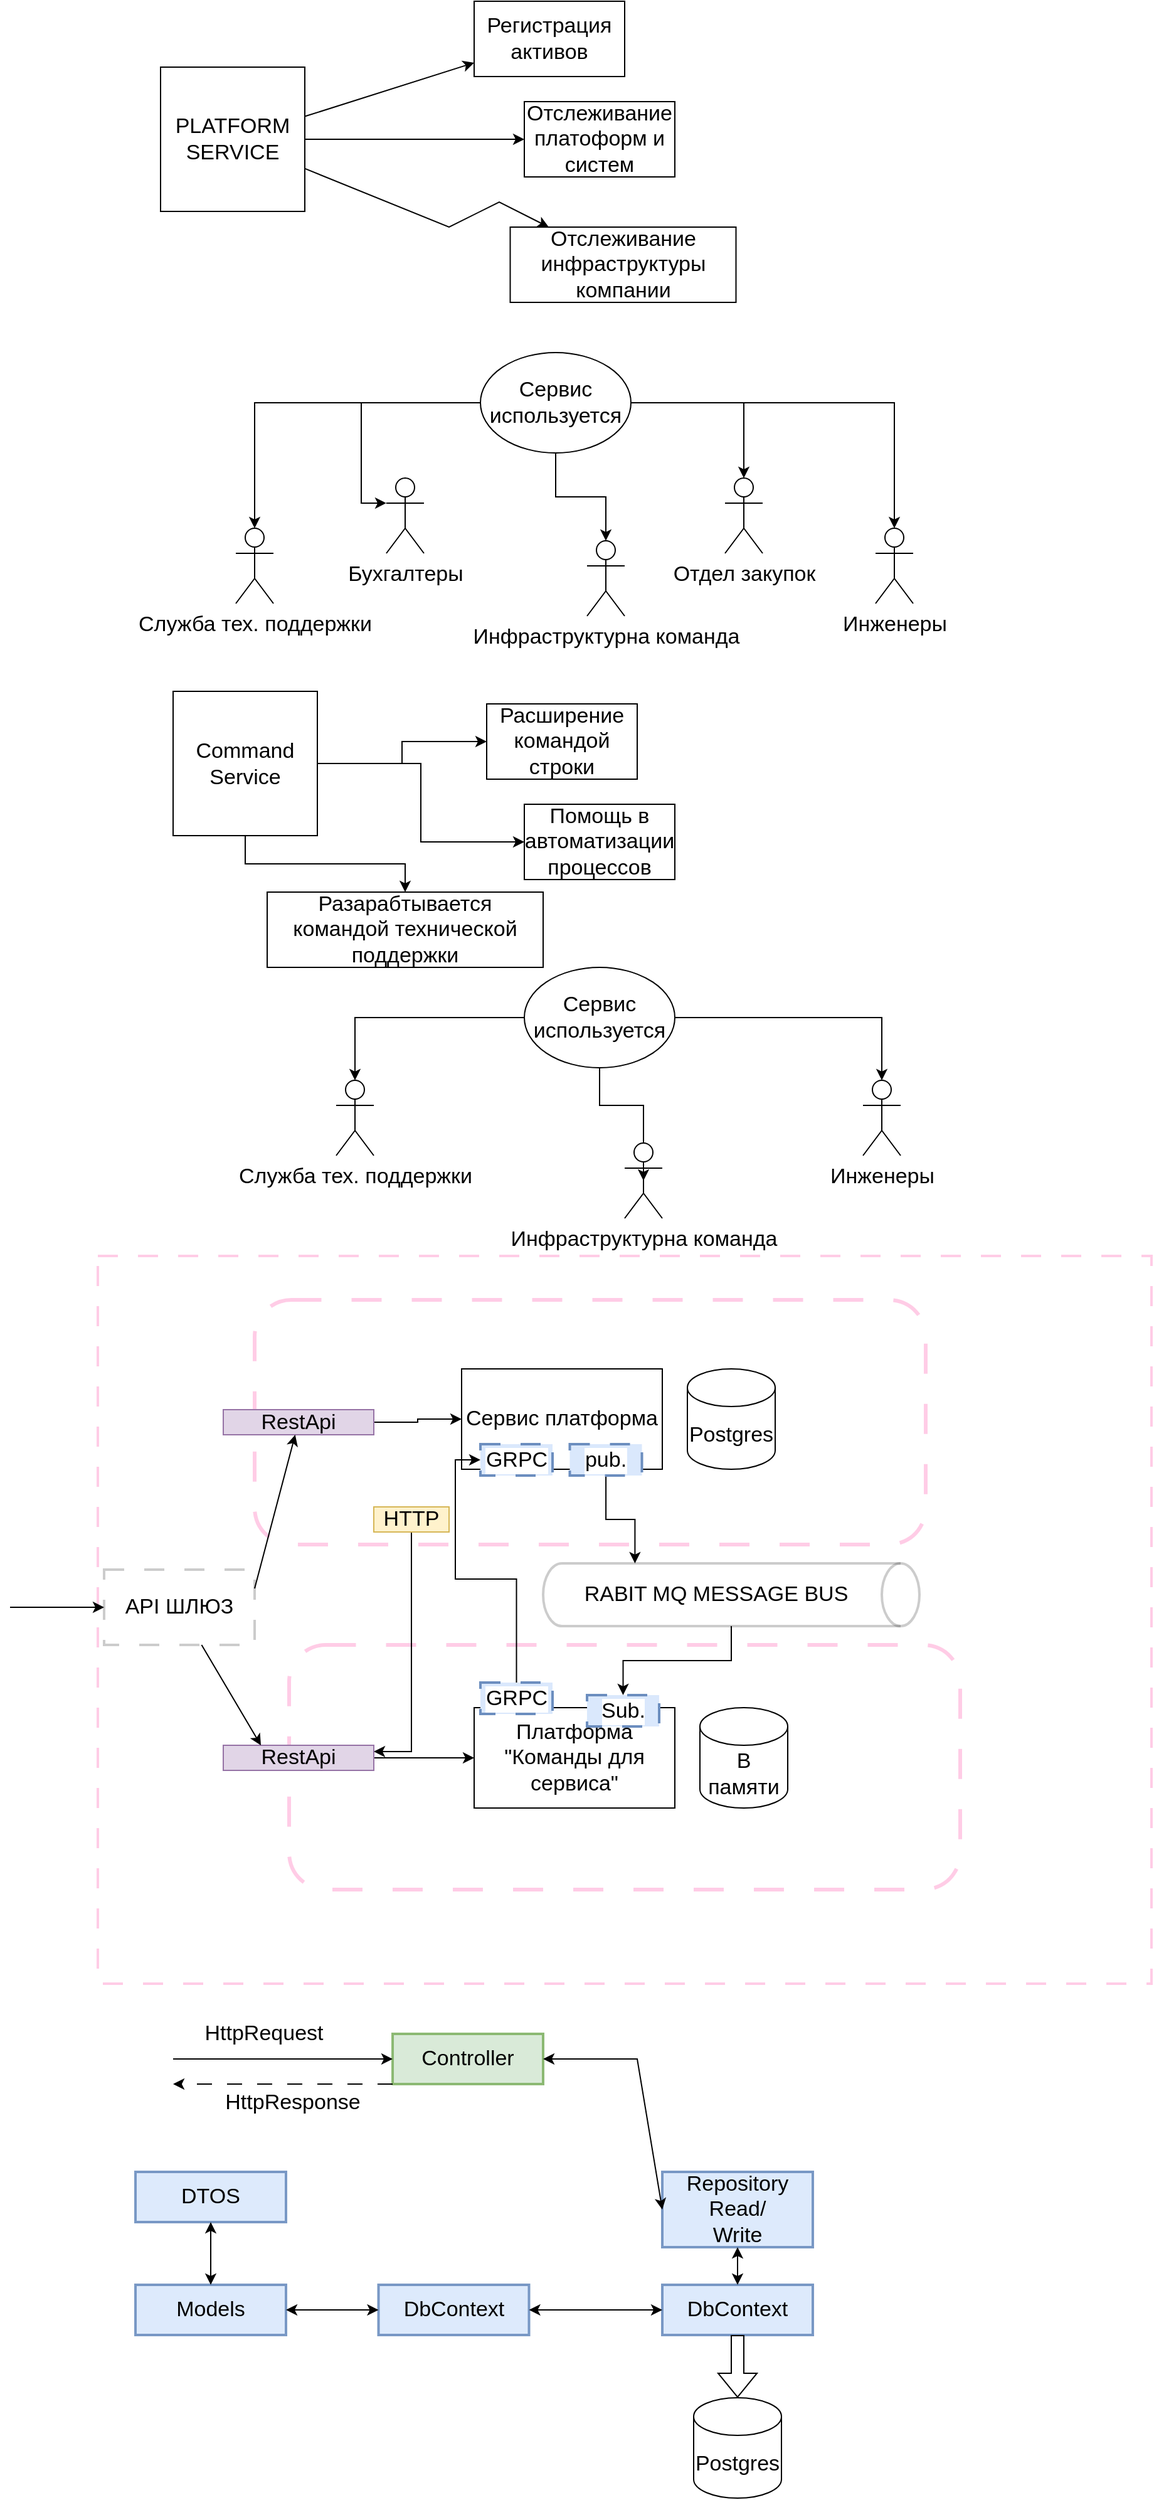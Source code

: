 <mxfile version="20.8.23" type="github">
  <diagram name="Page-1" id="m9nncHNNtIdsp6crrrIu">
    <mxGraphModel dx="2284" dy="796" grid="1" gridSize="10" guides="1" tooltips="1" connect="1" arrows="1" fold="1" page="1" pageScale="1" pageWidth="850" pageHeight="1100" math="0" shadow="0">
      <root>
        <mxCell id="0" />
        <mxCell id="1" parent="0" />
        <mxCell id="JSYNmfH88HEd9jmJwd5Y-61" value="" style="rounded=0;whiteSpace=wrap;html=1;dashed=1;dashPattern=8 8;labelBackgroundColor=#0000FF;strokeWidth=2;fontSize=17;opacity=20;strokeColor=#FF0080;" vertex="1" parent="1">
          <mxGeometry y="1000" width="840" height="580" as="geometry" />
        </mxCell>
        <mxCell id="JSYNmfH88HEd9jmJwd5Y-58" value="" style="rounded=1;whiteSpace=wrap;html=1;labelBackgroundColor=#0000FF;fontSize=17;opacity=20;dashed=1;dashPattern=8 8;strokeWidth=3;strokeColor=#FF0080;" vertex="1" parent="1">
          <mxGeometry x="125" y="1035" width="535" height="195" as="geometry" />
        </mxCell>
        <mxCell id="JSYNmfH88HEd9jmJwd5Y-1" value="&lt;font style=&quot;font-size: 17px;&quot;&gt;PLATFORM SERVICE&lt;br style=&quot;&quot;&gt;&lt;/font&gt;" style="whiteSpace=wrap;html=1;aspect=fixed;" vertex="1" parent="1">
          <mxGeometry x="50" y="52.5" width="115" height="115" as="geometry" />
        </mxCell>
        <mxCell id="JSYNmfH88HEd9jmJwd5Y-3" value="" style="endArrow=classic;html=1;rounded=0;fontSize=17;" edge="1" parent="1" source="JSYNmfH88HEd9jmJwd5Y-1" target="JSYNmfH88HEd9jmJwd5Y-4">
          <mxGeometry width="50" height="50" relative="1" as="geometry">
            <mxPoint x="215" y="120" as="sourcePoint" />
            <mxPoint x="360" y="30" as="targetPoint" />
          </mxGeometry>
        </mxCell>
        <mxCell id="JSYNmfH88HEd9jmJwd5Y-4" value="Регистрация активов&lt;br&gt;" style="rounded=0;whiteSpace=wrap;html=1;fontSize=17;" vertex="1" parent="1">
          <mxGeometry x="300" width="120" height="60" as="geometry" />
        </mxCell>
        <mxCell id="JSYNmfH88HEd9jmJwd5Y-5" value="" style="endArrow=classic;html=1;rounded=0;fontSize=17;" edge="1" parent="1" source="JSYNmfH88HEd9jmJwd5Y-1" target="JSYNmfH88HEd9jmJwd5Y-6">
          <mxGeometry width="50" height="50" relative="1" as="geometry">
            <mxPoint x="225" y="110" as="sourcePoint" />
            <mxPoint x="350" y="100" as="targetPoint" />
          </mxGeometry>
        </mxCell>
        <mxCell id="JSYNmfH88HEd9jmJwd5Y-6" value="Отслеживание платоформ и систем" style="rounded=0;whiteSpace=wrap;html=1;fontSize=17;" vertex="1" parent="1">
          <mxGeometry x="340" y="80" width="120" height="60" as="geometry" />
        </mxCell>
        <mxCell id="JSYNmfH88HEd9jmJwd5Y-7" value="" style="endArrow=classic;html=1;rounded=0;fontSize=17;" edge="1" parent="1" source="JSYNmfH88HEd9jmJwd5Y-1" target="JSYNmfH88HEd9jmJwd5Y-8">
          <mxGeometry width="50" height="50" relative="1" as="geometry">
            <mxPoint x="215" y="123" as="sourcePoint" />
            <mxPoint x="400" y="180" as="targetPoint" />
            <Array as="points">
              <mxPoint x="280" y="180" />
              <mxPoint x="320" y="160" />
            </Array>
          </mxGeometry>
        </mxCell>
        <mxCell id="JSYNmfH88HEd9jmJwd5Y-8" value="Отслеживание инфраструктуры компании&lt;br&gt;" style="rounded=0;whiteSpace=wrap;html=1;fontSize=17;" vertex="1" parent="1">
          <mxGeometry x="328.75" y="180" width="180" height="60" as="geometry" />
        </mxCell>
        <mxCell id="JSYNmfH88HEd9jmJwd5Y-19" style="edgeStyle=orthogonalEdgeStyle;rounded=0;orthogonalLoop=1;jettySize=auto;html=1;fontSize=17;" edge="1" parent="1" source="JSYNmfH88HEd9jmJwd5Y-9" target="JSYNmfH88HEd9jmJwd5Y-10">
          <mxGeometry relative="1" as="geometry" />
        </mxCell>
        <mxCell id="JSYNmfH88HEd9jmJwd5Y-20" style="edgeStyle=orthogonalEdgeStyle;rounded=0;orthogonalLoop=1;jettySize=auto;html=1;entryX=0.5;entryY=0;entryDx=0;entryDy=0;entryPerimeter=0;fontSize=17;" edge="1" parent="1" source="JSYNmfH88HEd9jmJwd5Y-9" target="JSYNmfH88HEd9jmJwd5Y-12">
          <mxGeometry relative="1" as="geometry" />
        </mxCell>
        <mxCell id="JSYNmfH88HEd9jmJwd5Y-21" style="edgeStyle=orthogonalEdgeStyle;rounded=0;orthogonalLoop=1;jettySize=auto;html=1;fontSize=17;" edge="1" parent="1" source="JSYNmfH88HEd9jmJwd5Y-9" target="JSYNmfH88HEd9jmJwd5Y-11">
          <mxGeometry relative="1" as="geometry" />
        </mxCell>
        <mxCell id="JSYNmfH88HEd9jmJwd5Y-26" style="edgeStyle=orthogonalEdgeStyle;rounded=0;orthogonalLoop=1;jettySize=auto;html=1;entryX=0;entryY=0.333;entryDx=0;entryDy=0;entryPerimeter=0;fontSize=17;" edge="1" parent="1" source="JSYNmfH88HEd9jmJwd5Y-9" target="JSYNmfH88HEd9jmJwd5Y-23">
          <mxGeometry relative="1" as="geometry" />
        </mxCell>
        <mxCell id="JSYNmfH88HEd9jmJwd5Y-30" style="edgeStyle=orthogonalEdgeStyle;rounded=0;orthogonalLoop=1;jettySize=auto;html=1;fontSize=17;" edge="1" parent="1" source="JSYNmfH88HEd9jmJwd5Y-9" target="JSYNmfH88HEd9jmJwd5Y-29">
          <mxGeometry relative="1" as="geometry" />
        </mxCell>
        <mxCell id="JSYNmfH88HEd9jmJwd5Y-9" value="Сервис используется" style="ellipse;whiteSpace=wrap;html=1;fontSize=17;" vertex="1" parent="1">
          <mxGeometry x="305" y="280" width="120" height="80" as="geometry" />
        </mxCell>
        <mxCell id="JSYNmfH88HEd9jmJwd5Y-10" value="Инфраструктурна команда&lt;br&gt;" style="shape=umlActor;verticalLabelPosition=bottom;verticalAlign=top;html=1;outlineConnect=0;fontSize=17;" vertex="1" parent="1">
          <mxGeometry x="390" y="430" width="30" height="60" as="geometry" />
        </mxCell>
        <mxCell id="JSYNmfH88HEd9jmJwd5Y-11" value="Служба тех. поддержки&lt;br&gt;" style="shape=umlActor;verticalLabelPosition=bottom;verticalAlign=top;html=1;outlineConnect=0;fontSize=17;" vertex="1" parent="1">
          <mxGeometry x="110" y="420" width="30" height="60" as="geometry" />
        </mxCell>
        <mxCell id="JSYNmfH88HEd9jmJwd5Y-12" value="Инженеры" style="shape=umlActor;verticalLabelPosition=bottom;verticalAlign=top;html=1;outlineConnect=0;fontSize=17;" vertex="1" parent="1">
          <mxGeometry x="620" y="420" width="30" height="60" as="geometry" />
        </mxCell>
        <mxCell id="JSYNmfH88HEd9jmJwd5Y-23" value="Бухгалтеры" style="shape=umlActor;verticalLabelPosition=bottom;verticalAlign=top;html=1;outlineConnect=0;fontSize=17;" vertex="1" parent="1">
          <mxGeometry x="230" y="380" width="30" height="60" as="geometry" />
        </mxCell>
        <mxCell id="JSYNmfH88HEd9jmJwd5Y-29" value="Отдел закупок" style="shape=umlActor;verticalLabelPosition=bottom;verticalAlign=top;html=1;outlineConnect=0;fontSize=17;" vertex="1" parent="1">
          <mxGeometry x="500" y="380" width="30" height="60" as="geometry" />
        </mxCell>
        <mxCell id="JSYNmfH88HEd9jmJwd5Y-34" style="edgeStyle=orthogonalEdgeStyle;rounded=0;orthogonalLoop=1;jettySize=auto;html=1;fontSize=17;" edge="1" parent="1" source="JSYNmfH88HEd9jmJwd5Y-33" target="JSYNmfH88HEd9jmJwd5Y-35">
          <mxGeometry relative="1" as="geometry">
            <mxPoint x="370" y="660" as="targetPoint" />
          </mxGeometry>
        </mxCell>
        <mxCell id="JSYNmfH88HEd9jmJwd5Y-36" style="edgeStyle=orthogonalEdgeStyle;rounded=0;orthogonalLoop=1;jettySize=auto;html=1;fontSize=17;" edge="1" parent="1" source="JSYNmfH88HEd9jmJwd5Y-33" target="JSYNmfH88HEd9jmJwd5Y-40">
          <mxGeometry relative="1" as="geometry">
            <mxPoint x="290" y="660" as="targetPoint" />
          </mxGeometry>
        </mxCell>
        <mxCell id="JSYNmfH88HEd9jmJwd5Y-41" style="edgeStyle=orthogonalEdgeStyle;rounded=0;orthogonalLoop=1;jettySize=auto;html=1;fontSize=17;entryX=0.5;entryY=0;entryDx=0;entryDy=0;entryPerimeter=0;" edge="1" parent="1" source="JSYNmfH88HEd9jmJwd5Y-33" target="JSYNmfH88HEd9jmJwd5Y-42">
          <mxGeometry relative="1" as="geometry">
            <mxPoint x="240" y="760" as="targetPoint" />
          </mxGeometry>
        </mxCell>
        <mxCell id="JSYNmfH88HEd9jmJwd5Y-33" value="&lt;font style=&quot;font-size: 17px;&quot;&gt;Command Service&lt;br style=&quot;&quot;&gt;&lt;/font&gt;" style="whiteSpace=wrap;html=1;aspect=fixed;" vertex="1" parent="1">
          <mxGeometry x="60" y="550" width="115" height="115" as="geometry" />
        </mxCell>
        <mxCell id="JSYNmfH88HEd9jmJwd5Y-35" value="Расширение командой строки" style="rounded=0;whiteSpace=wrap;html=1;fontSize=17;" vertex="1" parent="1">
          <mxGeometry x="310" y="560" width="120" height="60" as="geometry" />
        </mxCell>
        <mxCell id="JSYNmfH88HEd9jmJwd5Y-40" value="Помощь в автоматизации процессов&lt;br&gt;" style="rounded=0;whiteSpace=wrap;html=1;fontSize=17;" vertex="1" parent="1">
          <mxGeometry x="340" y="640" width="120" height="60" as="geometry" />
        </mxCell>
        <mxCell id="JSYNmfH88HEd9jmJwd5Y-42" value="Разарабтывается командой технической поддержки&lt;br&gt;" style="rounded=0;whiteSpace=wrap;html=1;fontSize=17;" vertex="1" parent="1">
          <mxGeometry x="135" y="710" width="220" height="60" as="geometry" />
        </mxCell>
        <mxCell id="JSYNmfH88HEd9jmJwd5Y-46" style="edgeStyle=orthogonalEdgeStyle;rounded=0;orthogonalLoop=1;jettySize=auto;html=1;entryX=0.5;entryY=0;entryDx=0;entryDy=0;entryPerimeter=0;fontSize=17;" edge="1" parent="1" source="JSYNmfH88HEd9jmJwd5Y-43" target="JSYNmfH88HEd9jmJwd5Y-45">
          <mxGeometry relative="1" as="geometry" />
        </mxCell>
        <mxCell id="JSYNmfH88HEd9jmJwd5Y-49" style="edgeStyle=orthogonalEdgeStyle;rounded=0;orthogonalLoop=1;jettySize=auto;html=1;entryX=0.5;entryY=0.5;entryDx=0;entryDy=0;entryPerimeter=0;fontSize=17;" edge="1" parent="1" source="JSYNmfH88HEd9jmJwd5Y-43" target="JSYNmfH88HEd9jmJwd5Y-47">
          <mxGeometry relative="1" as="geometry" />
        </mxCell>
        <mxCell id="JSYNmfH88HEd9jmJwd5Y-50" style="edgeStyle=orthogonalEdgeStyle;rounded=0;orthogonalLoop=1;jettySize=auto;html=1;fontSize=17;" edge="1" parent="1" source="JSYNmfH88HEd9jmJwd5Y-43" target="JSYNmfH88HEd9jmJwd5Y-48">
          <mxGeometry relative="1" as="geometry" />
        </mxCell>
        <mxCell id="JSYNmfH88HEd9jmJwd5Y-43" value="Сервис используется" style="ellipse;whiteSpace=wrap;html=1;fontSize=17;" vertex="1" parent="1">
          <mxGeometry x="340" y="770" width="120" height="80" as="geometry" />
        </mxCell>
        <mxCell id="JSYNmfH88HEd9jmJwd5Y-45" value="Служба тех. поддержки&lt;br&gt;" style="shape=umlActor;verticalLabelPosition=bottom;verticalAlign=top;html=1;outlineConnect=0;fontSize=17;" vertex="1" parent="1">
          <mxGeometry x="190" y="860" width="30" height="60" as="geometry" />
        </mxCell>
        <mxCell id="JSYNmfH88HEd9jmJwd5Y-47" value="Инфраструктурна команда&lt;br&gt;" style="shape=umlActor;verticalLabelPosition=bottom;verticalAlign=top;html=1;outlineConnect=0;fontSize=17;" vertex="1" parent="1">
          <mxGeometry x="420" y="910" width="30" height="60" as="geometry" />
        </mxCell>
        <mxCell id="JSYNmfH88HEd9jmJwd5Y-48" value="Инженеры" style="shape=umlActor;verticalLabelPosition=bottom;verticalAlign=top;html=1;outlineConnect=0;fontSize=17;" vertex="1" parent="1">
          <mxGeometry x="610" y="860" width="30" height="60" as="geometry" />
        </mxCell>
        <mxCell id="JSYNmfH88HEd9jmJwd5Y-52" value="" style="rounded=0;whiteSpace=wrap;html=1;fontSize=17;" vertex="1" parent="1">
          <mxGeometry x="330" y="1110" width="120" height="60" as="geometry" />
        </mxCell>
        <mxCell id="JSYNmfH88HEd9jmJwd5Y-53" value="Сервис платформа" style="rounded=0;whiteSpace=wrap;html=1;fontSize=17;" vertex="1" parent="1">
          <mxGeometry x="290" y="1090" width="160" height="80" as="geometry" />
        </mxCell>
        <mxCell id="JSYNmfH88HEd9jmJwd5Y-54" value="Postgres&lt;br&gt;" style="shape=cylinder3;whiteSpace=wrap;html=1;boundedLbl=1;backgroundOutline=1;size=15;fontSize=17;" vertex="1" parent="1">
          <mxGeometry x="470" y="1090" width="70" height="80" as="geometry" />
        </mxCell>
        <mxCell id="JSYNmfH88HEd9jmJwd5Y-77" style="edgeStyle=orthogonalEdgeStyle;rounded=0;orthogonalLoop=1;jettySize=auto;html=1;fontFamily=Helvetica;fontSize=17;fontColor=default;" edge="1" parent="1" source="JSYNmfH88HEd9jmJwd5Y-57" target="JSYNmfH88HEd9jmJwd5Y-53">
          <mxGeometry relative="1" as="geometry" />
        </mxCell>
        <mxCell id="JSYNmfH88HEd9jmJwd5Y-57" value="RestApi" style="rounded=0;whiteSpace=wrap;html=1;fontSize=17;fillColor=#e1d5e7;strokeColor=#9673a6;" vertex="1" parent="1">
          <mxGeometry x="100" y="1122.5" width="120" height="20" as="geometry" />
        </mxCell>
        <mxCell id="JSYNmfH88HEd9jmJwd5Y-63" value="&lt;span style=&quot;&quot;&gt;API ШЛЮЗ&lt;/span&gt;" style="rounded=0;whiteSpace=wrap;html=1;dashed=1;dashPattern=8 8;labelBackgroundColor=#FFFFFF;strokeColor=default;strokeWidth=2;fontFamily=Helvetica;fontSize=17;fontColor=default;fillColor=default;opacity=20;" vertex="1" parent="1">
          <mxGeometry x="5" y="1250" width="120" height="60" as="geometry" />
        </mxCell>
        <mxCell id="JSYNmfH88HEd9jmJwd5Y-64" value="" style="endArrow=classic;html=1;rounded=0;fontFamily=Helvetica;fontSize=17;fontColor=default;" edge="1" parent="1" target="JSYNmfH88HEd9jmJwd5Y-63">
          <mxGeometry width="50" height="50" relative="1" as="geometry">
            <mxPoint x="-70" y="1280" as="sourcePoint" />
            <mxPoint x="-40" y="1260" as="targetPoint" />
          </mxGeometry>
        </mxCell>
        <mxCell id="JSYNmfH88HEd9jmJwd5Y-67" value="" style="endArrow=classic;html=1;rounded=0;fontFamily=Helvetica;fontSize=17;fontColor=default;exitX=1;exitY=0.25;exitDx=0;exitDy=0;" edge="1" parent="1" source="JSYNmfH88HEd9jmJwd5Y-63" target="JSYNmfH88HEd9jmJwd5Y-57">
          <mxGeometry width="50" height="50" relative="1" as="geometry">
            <mxPoint x="100" y="1300" as="sourcePoint" />
            <mxPoint x="160" y="1240" as="targetPoint" />
          </mxGeometry>
        </mxCell>
        <mxCell id="JSYNmfH88HEd9jmJwd5Y-68" value="" style="rounded=1;whiteSpace=wrap;html=1;labelBackgroundColor=#0000FF;fontSize=17;opacity=20;dashed=1;dashPattern=8 8;strokeWidth=3;strokeColor=#FF0080;" vertex="1" parent="1">
          <mxGeometry x="152.5" y="1310" width="535" height="195" as="geometry" />
        </mxCell>
        <mxCell id="JSYNmfH88HEd9jmJwd5Y-69" value="Платформа &quot;Команды для сервиса&quot;" style="rounded=0;whiteSpace=wrap;html=1;fontSize=17;" vertex="1" parent="1">
          <mxGeometry x="300" y="1360" width="160" height="80" as="geometry" />
        </mxCell>
        <mxCell id="JSYNmfH88HEd9jmJwd5Y-70" value="В памяти" style="shape=cylinder3;whiteSpace=wrap;html=1;boundedLbl=1;backgroundOutline=1;size=15;fontSize=17;" vertex="1" parent="1">
          <mxGeometry x="480" y="1360" width="70" height="80" as="geometry" />
        </mxCell>
        <mxCell id="JSYNmfH88HEd9jmJwd5Y-78" style="edgeStyle=orthogonalEdgeStyle;rounded=0;orthogonalLoop=1;jettySize=auto;html=1;fontFamily=Helvetica;fontSize=17;fontColor=default;" edge="1" parent="1" source="JSYNmfH88HEd9jmJwd5Y-71" target="JSYNmfH88HEd9jmJwd5Y-69">
          <mxGeometry relative="1" as="geometry" />
        </mxCell>
        <mxCell id="JSYNmfH88HEd9jmJwd5Y-71" value="RestApi" style="rounded=0;whiteSpace=wrap;html=1;fontSize=17;fillColor=#e1d5e7;strokeColor=#9673a6;" vertex="1" parent="1">
          <mxGeometry x="100" y="1390" width="120" height="20" as="geometry" />
        </mxCell>
        <mxCell id="JSYNmfH88HEd9jmJwd5Y-72" value="" style="endArrow=classic;html=1;rounded=0;fontFamily=Helvetica;fontSize=17;fontColor=default;entryX=0.25;entryY=0;entryDx=0;entryDy=0;" edge="1" parent="1" source="JSYNmfH88HEd9jmJwd5Y-63" target="JSYNmfH88HEd9jmJwd5Y-71">
          <mxGeometry width="50" height="50" relative="1" as="geometry">
            <mxPoint x="135" y="1275" as="sourcePoint" />
            <mxPoint x="258" y="1170" as="targetPoint" />
          </mxGeometry>
        </mxCell>
        <mxCell id="JSYNmfH88HEd9jmJwd5Y-76" style="edgeStyle=orthogonalEdgeStyle;rounded=0;orthogonalLoop=1;jettySize=auto;html=1;entryX=1;entryY=0.25;entryDx=0;entryDy=0;fontFamily=Helvetica;fontSize=17;fontColor=default;" edge="1" parent="1" source="JSYNmfH88HEd9jmJwd5Y-73" target="JSYNmfH88HEd9jmJwd5Y-71">
          <mxGeometry relative="1" as="geometry" />
        </mxCell>
        <mxCell id="JSYNmfH88HEd9jmJwd5Y-73" value="HTTP" style="rounded=0;whiteSpace=wrap;html=1;fontSize=17;fillColor=#fff2cc;strokeColor=#d6b656;" vertex="1" parent="1">
          <mxGeometry x="220" y="1200" width="60" height="20" as="geometry" />
        </mxCell>
        <mxCell id="JSYNmfH88HEd9jmJwd5Y-84" style="edgeStyle=orthogonalEdgeStyle;rounded=0;orthogonalLoop=1;jettySize=auto;html=1;fontFamily=Helvetica;fontSize=17;fontColor=default;" edge="1" parent="1" source="JSYNmfH88HEd9jmJwd5Y-79" target="JSYNmfH88HEd9jmJwd5Y-83">
          <mxGeometry relative="1" as="geometry" />
        </mxCell>
        <mxCell id="JSYNmfH88HEd9jmJwd5Y-79" value="&lt;span style=&quot;&quot;&gt;RABIT MQ MESSAGE BUS&lt;/span&gt;" style="shape=cylinder3;whiteSpace=wrap;html=1;boundedLbl=1;backgroundOutline=1;size=15;labelBackgroundColor=#FFFFFF;strokeColor=default;strokeWidth=2;fontFamily=Helvetica;fontSize=17;fontColor=default;fillColor=default;opacity=20;rotation=90;horizontal=0;" vertex="1" parent="1">
          <mxGeometry x="480" y="1120" width="50" height="300" as="geometry" />
        </mxCell>
        <mxCell id="JSYNmfH88HEd9jmJwd5Y-81" style="edgeStyle=orthogonalEdgeStyle;rounded=0;orthogonalLoop=1;jettySize=auto;html=1;entryX=0;entryY=0.756;entryDx=0;entryDy=0;entryPerimeter=0;fontFamily=Helvetica;fontSize=17;fontColor=default;" edge="1" parent="1" source="JSYNmfH88HEd9jmJwd5Y-80" target="JSYNmfH88HEd9jmJwd5Y-79">
          <mxGeometry relative="1" as="geometry" />
        </mxCell>
        <mxCell id="JSYNmfH88HEd9jmJwd5Y-80" value="pub." style="rounded=0;whiteSpace=wrap;html=1;dashed=1;dashPattern=8 8;labelBackgroundColor=#FFFFFF;strokeColor=#6c8ebf;strokeWidth=2;fontFamily=Helvetica;fontSize=17;fillColor=#dae8fc;" vertex="1" parent="1">
          <mxGeometry x="376.25" y="1150" width="57.5" height="25" as="geometry" />
        </mxCell>
        <mxCell id="JSYNmfH88HEd9jmJwd5Y-83" value="Sub." style="rounded=0;whiteSpace=wrap;html=1;dashed=1;dashPattern=8 8;labelBackgroundColor=#FFFFFF;strokeColor=#6c8ebf;strokeWidth=2;fontFamily=Helvetica;fontSize=17;fillColor=#dae8fc;" vertex="1" parent="1">
          <mxGeometry x="390" y="1350" width="57.5" height="25" as="geometry" />
        </mxCell>
        <mxCell id="JSYNmfH88HEd9jmJwd5Y-85" value="GRPC" style="rounded=0;whiteSpace=wrap;html=1;dashed=1;dashPattern=8 8;labelBackgroundColor=#FFFFFF;strokeColor=#6c8ebf;strokeWidth=2;fontFamily=Helvetica;fontSize=17;fillColor=#dae8fc;" vertex="1" parent="1">
          <mxGeometry x="305" y="1150" width="57.5" height="25" as="geometry" />
        </mxCell>
        <mxCell id="JSYNmfH88HEd9jmJwd5Y-88" style="edgeStyle=orthogonalEdgeStyle;rounded=0;orthogonalLoop=1;jettySize=auto;html=1;entryX=0;entryY=0.5;entryDx=0;entryDy=0;fontFamily=Helvetica;fontSize=17;fontColor=default;" edge="1" parent="1" source="JSYNmfH88HEd9jmJwd5Y-86" target="JSYNmfH88HEd9jmJwd5Y-85">
          <mxGeometry relative="1" as="geometry" />
        </mxCell>
        <mxCell id="JSYNmfH88HEd9jmJwd5Y-86" value="GRPC" style="rounded=0;whiteSpace=wrap;html=1;dashed=1;dashPattern=8 8;labelBackgroundColor=#FFFFFF;strokeColor=#6c8ebf;strokeWidth=2;fontFamily=Helvetica;fontSize=17;fillColor=#dae8fc;" vertex="1" parent="1">
          <mxGeometry x="305" y="1340" width="57.5" height="25" as="geometry" />
        </mxCell>
        <mxCell id="JSYNmfH88HEd9jmJwd5Y-89" value="Models" style="rounded=0;whiteSpace=wrap;html=1;labelBackgroundColor=none;strokeColor=#6c8ebf;strokeWidth=2;fontFamily=Helvetica;fontSize=17;fillColor=#dae8fc;opacity=90;" vertex="1" parent="1">
          <mxGeometry x="30" y="1820" width="120" height="40" as="geometry" />
        </mxCell>
        <mxCell id="JSYNmfH88HEd9jmJwd5Y-90" value="DbContext" style="rounded=0;whiteSpace=wrap;html=1;labelBackgroundColor=none;strokeColor=#6c8ebf;strokeWidth=2;fontFamily=Helvetica;fontSize=17;fillColor=#dae8fc;opacity=90;" vertex="1" parent="1">
          <mxGeometry x="223.75" y="1820" width="120" height="40" as="geometry" />
        </mxCell>
        <mxCell id="JSYNmfH88HEd9jmJwd5Y-91" value="DbContext" style="rounded=0;whiteSpace=wrap;html=1;labelBackgroundColor=none;strokeColor=#6c8ebf;strokeWidth=2;fontFamily=Helvetica;fontSize=17;fillColor=#dae8fc;opacity=90;" vertex="1" parent="1">
          <mxGeometry x="450" y="1820" width="120" height="40" as="geometry" />
        </mxCell>
        <mxCell id="JSYNmfH88HEd9jmJwd5Y-92" value="Postgres&lt;br&gt;" style="shape=cylinder3;whiteSpace=wrap;html=1;boundedLbl=1;backgroundOutline=1;size=15;fontSize=17;" vertex="1" parent="1">
          <mxGeometry x="475" y="1910" width="70" height="80" as="geometry" />
        </mxCell>
        <mxCell id="JSYNmfH88HEd9jmJwd5Y-93" value="" style="shape=flexArrow;endArrow=classic;html=1;rounded=0;fontFamily=Helvetica;fontSize=17;fontColor=default;" edge="1" parent="1" source="JSYNmfH88HEd9jmJwd5Y-91" target="JSYNmfH88HEd9jmJwd5Y-92">
          <mxGeometry width="50" height="50" relative="1" as="geometry">
            <mxPoint x="500" y="1850" as="sourcePoint" />
            <mxPoint x="550" y="1800" as="targetPoint" />
          </mxGeometry>
        </mxCell>
        <mxCell id="JSYNmfH88HEd9jmJwd5Y-94" value="" style="endArrow=classic;startArrow=classic;html=1;rounded=0;fontFamily=Helvetica;fontSize=17;fontColor=default;entryX=0;entryY=0.5;entryDx=0;entryDy=0;" edge="1" parent="1" source="JSYNmfH88HEd9jmJwd5Y-90" target="JSYNmfH88HEd9jmJwd5Y-91">
          <mxGeometry width="50" height="50" relative="1" as="geometry">
            <mxPoint x="310" y="1980" as="sourcePoint" />
            <mxPoint x="360" y="1930" as="targetPoint" />
          </mxGeometry>
        </mxCell>
        <mxCell id="JSYNmfH88HEd9jmJwd5Y-95" value="DTOS" style="rounded=0;whiteSpace=wrap;html=1;labelBackgroundColor=none;strokeColor=#6c8ebf;strokeWidth=2;fontFamily=Helvetica;fontSize=17;fillColor=#dae8fc;opacity=90;" vertex="1" parent="1">
          <mxGeometry x="30" y="1730" width="120" height="40" as="geometry" />
        </mxCell>
        <mxCell id="JSYNmfH88HEd9jmJwd5Y-96" value="" style="endArrow=classic;startArrow=classic;html=1;rounded=0;fontFamily=Helvetica;fontSize=17;fontColor=default;" edge="1" parent="1" source="JSYNmfH88HEd9jmJwd5Y-89" target="JSYNmfH88HEd9jmJwd5Y-95">
          <mxGeometry width="50" height="50" relative="1" as="geometry">
            <mxPoint x="310" y="1980" as="sourcePoint" />
            <mxPoint x="360" y="1930" as="targetPoint" />
          </mxGeometry>
        </mxCell>
        <mxCell id="JSYNmfH88HEd9jmJwd5Y-97" value="" style="endArrow=classic;startArrow=classic;html=1;rounded=0;fontFamily=Helvetica;fontSize=17;fontColor=default;entryX=0;entryY=0.5;entryDx=0;entryDy=0;" edge="1" parent="1" source="JSYNmfH88HEd9jmJwd5Y-89" target="JSYNmfH88HEd9jmJwd5Y-90">
          <mxGeometry width="50" height="50" relative="1" as="geometry">
            <mxPoint x="310" y="1980" as="sourcePoint" />
            <mxPoint x="360" y="1930" as="targetPoint" />
          </mxGeometry>
        </mxCell>
        <mxCell id="JSYNmfH88HEd9jmJwd5Y-98" value="Repository&lt;br&gt;Read/&lt;br&gt;Write" style="rounded=0;whiteSpace=wrap;html=1;labelBackgroundColor=none;strokeColor=#6c8ebf;strokeWidth=2;fontFamily=Helvetica;fontSize=17;fillColor=#dae8fc;opacity=90;" vertex="1" parent="1">
          <mxGeometry x="450" y="1730" width="120" height="60" as="geometry" />
        </mxCell>
        <mxCell id="JSYNmfH88HEd9jmJwd5Y-99" value="" style="endArrow=classic;startArrow=classic;html=1;rounded=0;fontFamily=Helvetica;fontSize=17;fontColor=default;" edge="1" parent="1" source="JSYNmfH88HEd9jmJwd5Y-91" target="JSYNmfH88HEd9jmJwd5Y-98">
          <mxGeometry width="50" height="50" relative="1" as="geometry">
            <mxPoint x="100" y="1820" as="sourcePoint" />
            <mxPoint x="100" y="1780" as="targetPoint" />
          </mxGeometry>
        </mxCell>
        <mxCell id="JSYNmfH88HEd9jmJwd5Y-101" value="Controller" style="rounded=0;whiteSpace=wrap;html=1;labelBackgroundColor=none;strokeColor=#82b366;strokeWidth=2;fontFamily=Helvetica;fontSize=17;fillColor=#d5e8d4;opacity=90;" vertex="1" parent="1">
          <mxGeometry x="235" y="1620" width="120" height="40" as="geometry" />
        </mxCell>
        <mxCell id="JSYNmfH88HEd9jmJwd5Y-102" value="" style="endArrow=classic;startArrow=classic;html=1;rounded=0;fontFamily=Helvetica;fontSize=17;fontColor=default;entryX=0;entryY=0.5;entryDx=0;entryDy=0;" edge="1" parent="1" source="JSYNmfH88HEd9jmJwd5Y-101" target="JSYNmfH88HEd9jmJwd5Y-98">
          <mxGeometry width="50" height="50" relative="1" as="geometry">
            <mxPoint x="360" y="1710" as="sourcePoint" />
            <mxPoint x="410" y="1660" as="targetPoint" />
            <Array as="points">
              <mxPoint x="430" y="1640" />
            </Array>
          </mxGeometry>
        </mxCell>
        <mxCell id="JSYNmfH88HEd9jmJwd5Y-103" value="" style="endArrow=classic;html=1;rounded=0;fontFamily=Helvetica;fontSize=17;fontColor=default;entryX=0;entryY=0.5;entryDx=0;entryDy=0;" edge="1" parent="1" target="JSYNmfH88HEd9jmJwd5Y-101">
          <mxGeometry width="50" height="50" relative="1" as="geometry">
            <mxPoint x="60" y="1640" as="sourcePoint" />
            <mxPoint x="410" y="1660" as="targetPoint" />
          </mxGeometry>
        </mxCell>
        <mxCell id="JSYNmfH88HEd9jmJwd5Y-104" value="HttpRequest" style="edgeLabel;html=1;align=center;verticalAlign=middle;resizable=0;points=[];fontSize=17;fontFamily=Helvetica;fontColor=default;" vertex="1" connectable="0" parent="JSYNmfH88HEd9jmJwd5Y-103">
          <mxGeometry x="-0.238" y="-1" relative="1" as="geometry">
            <mxPoint x="5" y="-21" as="offset" />
          </mxGeometry>
        </mxCell>
        <mxCell id="JSYNmfH88HEd9jmJwd5Y-105" value="" style="endArrow=classic;html=1;rounded=0;fontFamily=Helvetica;fontSize=17;fontColor=default;exitX=0;exitY=1;exitDx=0;exitDy=0;dashed=1;dashPattern=12 12;" edge="1" parent="1" source="JSYNmfH88HEd9jmJwd5Y-101">
          <mxGeometry width="50" height="50" relative="1" as="geometry">
            <mxPoint x="360" y="1710" as="sourcePoint" />
            <mxPoint x="60" y="1660" as="targetPoint" />
          </mxGeometry>
        </mxCell>
        <mxCell id="JSYNmfH88HEd9jmJwd5Y-106" value="HttpResponse" style="text;html=1;align=center;verticalAlign=middle;resizable=0;points=[];autosize=1;strokeColor=none;fillColor=none;fontSize=17;fontFamily=Helvetica;fontColor=default;" vertex="1" parent="1">
          <mxGeometry x="90" y="1660" width="130" height="30" as="geometry" />
        </mxCell>
      </root>
    </mxGraphModel>
  </diagram>
</mxfile>
